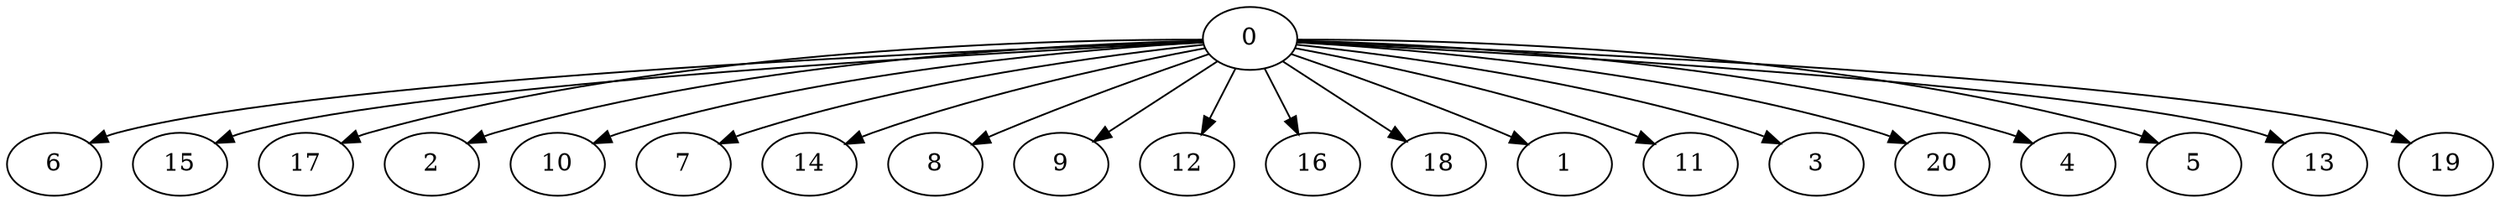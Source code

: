 digraph "Fork_Nodes_21_CCR_10.04_WeightType_Random_GB" {
	graph ["Duplicate states"=0,
		GraphType=Fork,
		"Max states in OPEN"=0,
		Modes="120000ms; topo-ordered tasks, ; Pruning: task equivalence, fixed order ready list, ; F-value: ; Optimisation: best schedule length (\
SL) optimisation on equal, ",
		NumberOfTasks=21,
		"Pruned using list schedule length"=8138,
		"States removed from OPEN"=0,
		TargetSystem="Homogeneous-16",
		"Time to schedule (ms)"=273,
		"Total idle time"=426,
		"Total schedule length"=62,
		"Total sequential time"=112,
		"Total states created"=22417
	];
	0	["Finish time"=2,
		Processor=0,
		"Start time"=0,
		Weight=2];
	6	["Finish time"=57,
		Processor=1,
		"Start time"=47,
		Weight=10];
	0 -> 6	[Weight=45];
	15	["Finish time"=34,
		Processor=0,
		"Start time"=25,
		Weight=9];
	0 -> 15	[Weight=81];
	17	["Finish time"=50,
		Processor=0,
		"Start time"=41,
		Weight=9];
	0 -> 17	[Weight=90];
	2	["Finish time"=28,
		Processor=2,
		"Start time"=20,
		Weight=8];
	0 -> 2	[Weight=18];
	10	["Finish time"=23,
		Processor=0,
		"Start time"=15,
		Weight=8];
	0 -> 10	[Weight=72];
	7	["Finish time"=41,
		Processor=0,
		"Start time"=34,
		Weight=7];
	0 -> 7	[Weight=81];
	14	["Finish time"=9,
		Processor=0,
		"Start time"=2,
		Weight=7];
	0 -> 14	[Weight=54];
	8	["Finish time"=26,
		Processor=3,
		"Start time"=20,
		Weight=6];
	0 -> 8	[Weight=18];
	9	["Finish time"=56,
		Processor=0,
		"Start time"=50,
		Weight=6];
	0 -> 9	[Weight=90];
	12	["Finish time"=15,
		Processor=0,
		"Start time"=9,
		Weight=6];
	0 -> 12	[Weight=63];
	16	["Finish time"=62,
		Processor=2,
		"Start time"=56,
		Weight=6];
	0 -> 16	[Weight=54];
	18	["Finish time"=62,
		Processor=0,
		"Start time"=56,
		Weight=6];
	0 -> 18	[Weight=90];
	1	["Finish time"=51,
		Processor=4,
		"Start time"=47,
		Weight=4];
	0 -> 1	[Weight=45];
	11	["Finish time"=51,
		Processor=5,
		"Start time"=47,
		Weight=4];
	0 -> 11	[Weight=45];
	3	["Finish time"=41,
		Processor=6,
		"Start time"=38,
		Weight=3];
	0 -> 3	[Weight=36];
	20	["Finish time"=41,
		Processor=7,
		"Start time"=38,
		Weight=3];
	0 -> 20	[Weight=36];
	4	["Finish time"=31,
		Processor=8,
		"Start time"=29,
		Weight=2];
	0 -> 4	[Weight=27];
	5	["Finish time"=58,
		Processor=9,
		"Start time"=56,
		Weight=2];
	0 -> 5	[Weight=54];
	13	["Finish time"=58,
		Processor=10,
		"Start time"=56,
		Weight=2];
	0 -> 13	[Weight=54];
	19	["Finish time"=25,
		Processor=0,
		"Start time"=23,
		Weight=2];
	0 -> 19	[Weight=72];
}
